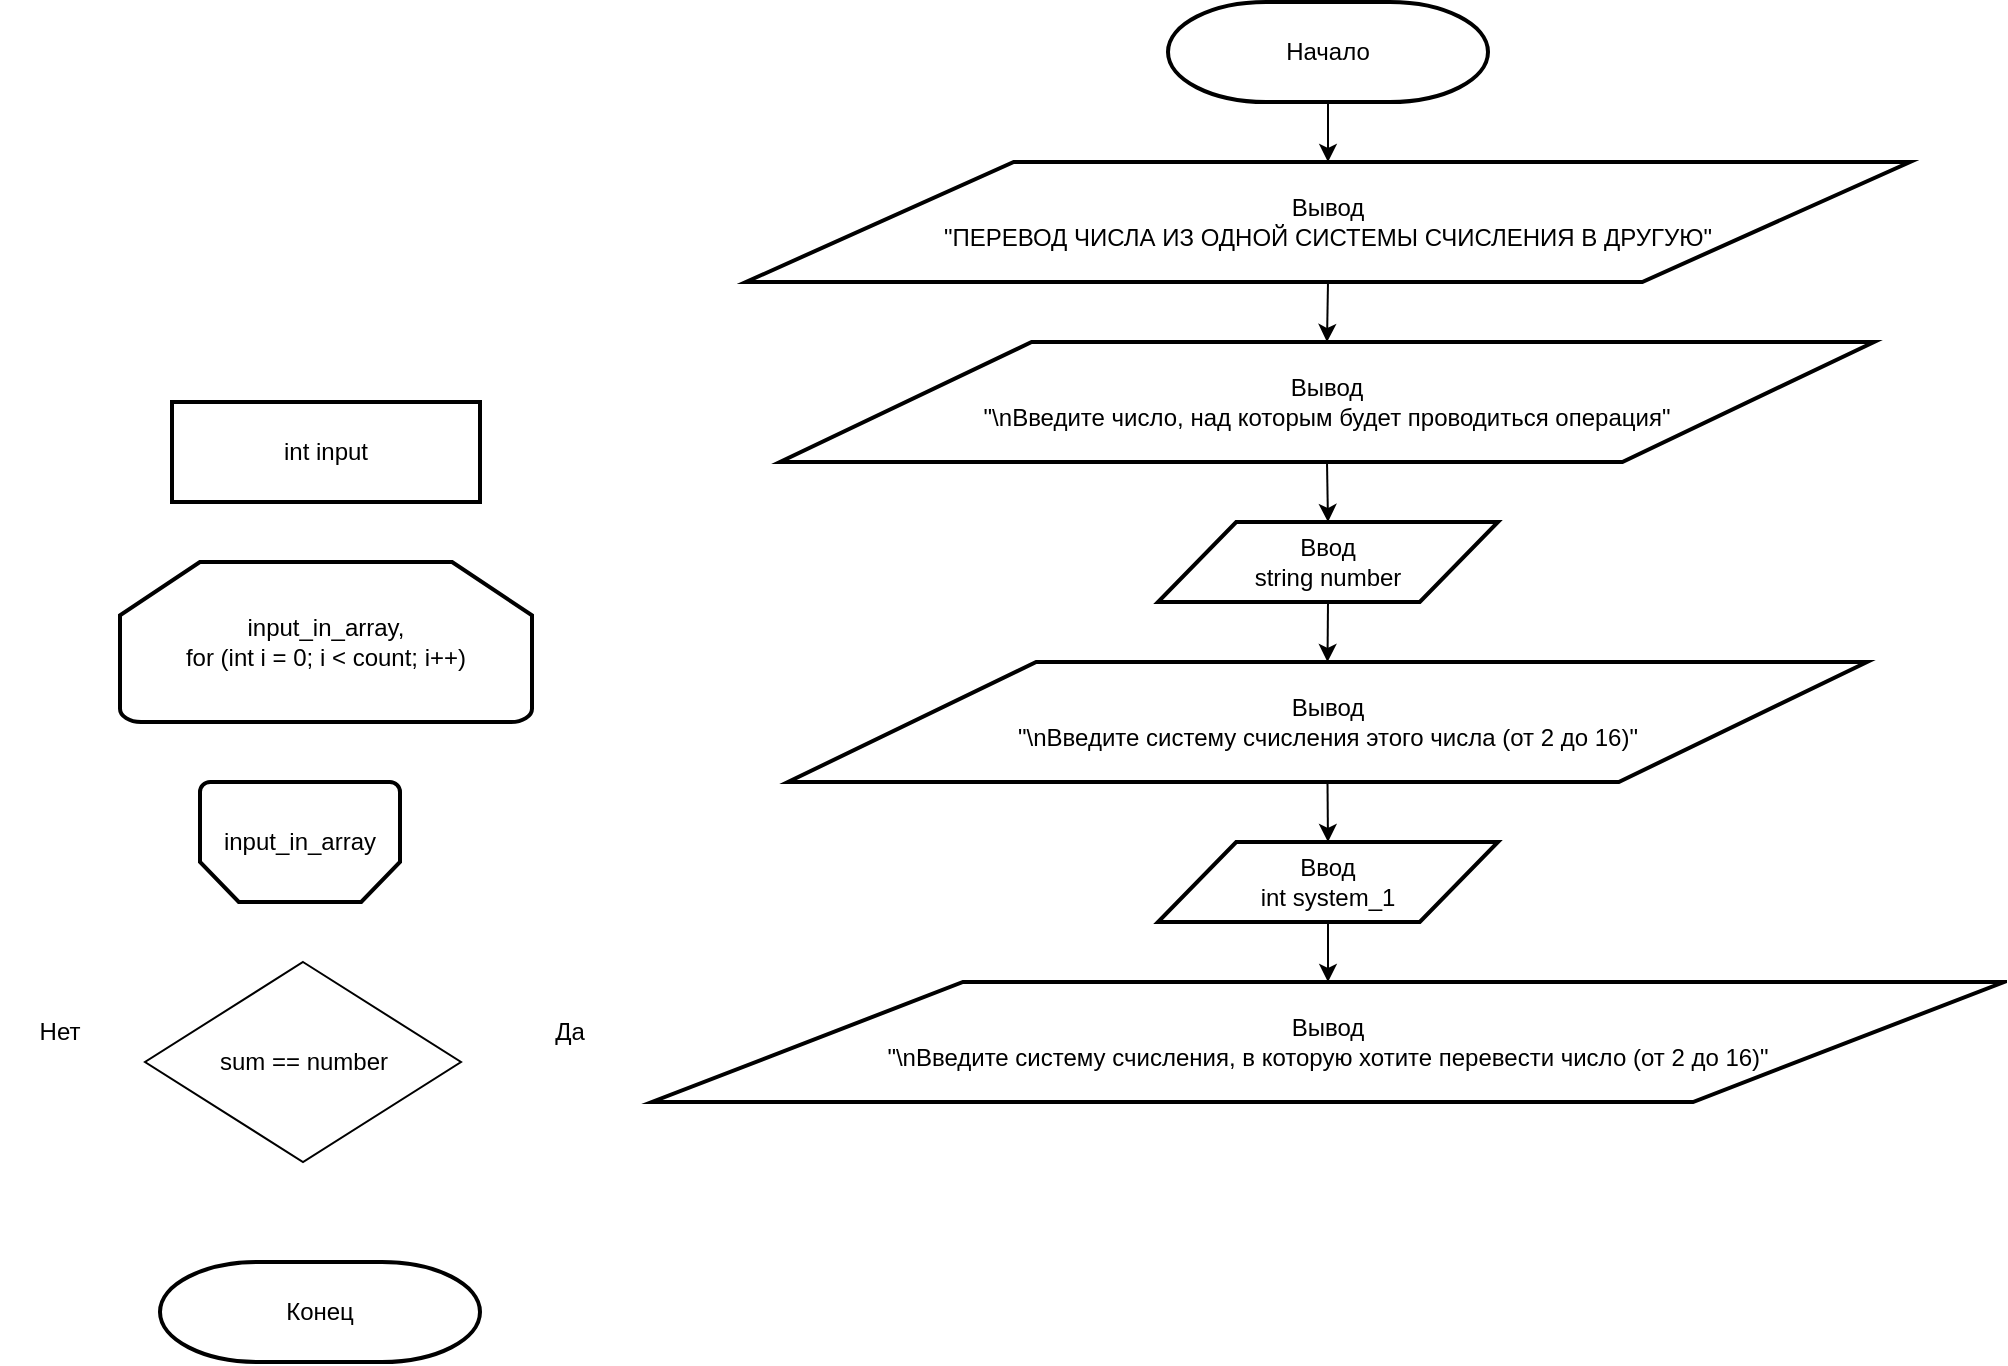 <mxfile version="21.1.4" type="device">
  <diagram name="Страница 1" id="Z9K1tNPKtI9AY-vkeQpS">
    <mxGraphModel dx="1816" dy="549" grid="1" gridSize="10" guides="1" tooltips="1" connect="1" arrows="1" fold="1" page="1" pageScale="1" pageWidth="827" pageHeight="1169" math="0" shadow="0">
      <root>
        <mxCell id="0" />
        <mxCell id="1" parent="0" />
        <mxCell id="pIka6MXpzyor0xnJCcNd-1" style="edgeStyle=orthogonalEdgeStyle;rounded=0;orthogonalLoop=1;jettySize=auto;html=1;exitX=0.5;exitY=1;exitDx=0;exitDy=0;exitPerimeter=0;entryX=0.5;entryY=0;entryDx=0;entryDy=0;" edge="1" parent="1" source="2JxqPy2QXHR2AHmcMR86-1" target="ryswpVJ10NMLdz56twCL-1">
          <mxGeometry relative="1" as="geometry" />
        </mxCell>
        <mxCell id="2JxqPy2QXHR2AHmcMR86-1" value="Начало" style="strokeWidth=2;html=1;shape=mxgraph.flowchart.terminator;whiteSpace=wrap;" parent="1" vertex="1">
          <mxGeometry x="334" y="40" width="160" height="50" as="geometry" />
        </mxCell>
        <mxCell id="5HvoogiQ1ebR22sNOO8Z-6" value="int input" style="rounded=1;whiteSpace=wrap;html=1;absoluteArcSize=1;arcSize=0;strokeWidth=2;" parent="1" vertex="1">
          <mxGeometry x="-164" y="240" width="154" height="50" as="geometry" />
        </mxCell>
        <mxCell id="5HvoogiQ1ebR22sNOO8Z-12" value="input_in_array,&lt;br&gt;for (int i = 0; i &amp;lt; count; i++)" style="strokeWidth=2;html=1;shape=mxgraph.flowchart.loop_limit;whiteSpace=wrap;" parent="1" vertex="1">
          <mxGeometry x="-190" y="320" width="206" height="80" as="geometry" />
        </mxCell>
        <mxCell id="pIka6MXpzyor0xnJCcNd-3" style="edgeStyle=orthogonalEdgeStyle;rounded=0;orthogonalLoop=1;jettySize=auto;html=1;exitX=0.5;exitY=1;exitDx=0;exitDy=0;entryX=0.5;entryY=0;entryDx=0;entryDy=0;" edge="1" parent="1" source="ryswpVJ10NMLdz56twCL-1" target="pIka6MXpzyor0xnJCcNd-2">
          <mxGeometry relative="1" as="geometry" />
        </mxCell>
        <mxCell id="ryswpVJ10NMLdz56twCL-1" value="Вывод&lt;br&gt;&quot;ПЕРЕВОД ЧИСЛА ИЗ ОДНОЙ СИСТЕМЫ СЧИСЛЕНИЯ В ДРУГУЮ&quot;" style="shape=parallelogram;html=1;strokeWidth=2;perimeter=parallelogramPerimeter;whiteSpace=wrap;rounded=1;arcSize=0;size=0.23;" parent="1" vertex="1">
          <mxGeometry x="123" y="120" width="582" height="60" as="geometry" />
        </mxCell>
        <mxCell id="ryswpVJ10NMLdz56twCL-5" value="" style="group" parent="1" vertex="1" connectable="0">
          <mxGeometry x="-150" y="430" width="100" height="60" as="geometry" />
        </mxCell>
        <mxCell id="ryswpVJ10NMLdz56twCL-3" value="" style="strokeWidth=2;html=1;shape=mxgraph.flowchart.loop_limit;whiteSpace=wrap;rotation=-180;" parent="ryswpVJ10NMLdz56twCL-5" vertex="1">
          <mxGeometry width="100" height="60" as="geometry" />
        </mxCell>
        <mxCell id="ryswpVJ10NMLdz56twCL-4" value="input_in_array" style="text;html=1;strokeColor=none;fillColor=none;align=center;verticalAlign=middle;whiteSpace=wrap;rounded=0;" parent="ryswpVJ10NMLdz56twCL-5" vertex="1">
          <mxGeometry x="20" y="15" width="60" height="30" as="geometry" />
        </mxCell>
        <mxCell id="EwrpvE9RAgZ8z1VkeaF3-3" value="sum == number" style="rhombus;whiteSpace=wrap;html=1;" parent="1" vertex="1">
          <mxGeometry x="-177.5" y="520" width="158" height="100" as="geometry" />
        </mxCell>
        <mxCell id="EwrpvE9RAgZ8z1VkeaF3-10" value="Да" style="text;html=1;strokeColor=none;fillColor=none;align=center;verticalAlign=middle;whiteSpace=wrap;rounded=0;" parent="1" vertex="1">
          <mxGeometry x="4.5" y="540" width="60" height="30" as="geometry" />
        </mxCell>
        <mxCell id="EwrpvE9RAgZ8z1VkeaF3-16" value="Нет" style="text;html=1;strokeColor=none;fillColor=none;align=center;verticalAlign=middle;whiteSpace=wrap;rounded=0;" parent="1" vertex="1">
          <mxGeometry x="-250" y="540" width="60" height="30" as="geometry" />
        </mxCell>
        <mxCell id="EwrpvE9RAgZ8z1VkeaF3-70" value="Конец" style="strokeWidth=2;html=1;shape=mxgraph.flowchart.terminator;whiteSpace=wrap;" parent="1" vertex="1">
          <mxGeometry x="-170" y="670" width="160" height="50" as="geometry" />
        </mxCell>
        <mxCell id="pIka6MXpzyor0xnJCcNd-5" style="edgeStyle=orthogonalEdgeStyle;rounded=0;orthogonalLoop=1;jettySize=auto;html=1;exitX=0.5;exitY=1;exitDx=0;exitDy=0;entryX=0.5;entryY=0;entryDx=0;entryDy=0;" edge="1" parent="1" source="pIka6MXpzyor0xnJCcNd-2" target="pIka6MXpzyor0xnJCcNd-4">
          <mxGeometry relative="1" as="geometry" />
        </mxCell>
        <mxCell id="pIka6MXpzyor0xnJCcNd-2" value="Вывод&lt;br&gt;&quot;\nВведите число, над которым будет проводиться операция&quot;" style="shape=parallelogram;html=1;strokeWidth=2;perimeter=parallelogramPerimeter;whiteSpace=wrap;rounded=1;arcSize=0;size=0.23;" vertex="1" parent="1">
          <mxGeometry x="140" y="210" width="547" height="60" as="geometry" />
        </mxCell>
        <mxCell id="pIka6MXpzyor0xnJCcNd-7" style="edgeStyle=orthogonalEdgeStyle;rounded=0;orthogonalLoop=1;jettySize=auto;html=1;exitX=0.5;exitY=1;exitDx=0;exitDy=0;entryX=0.5;entryY=0;entryDx=0;entryDy=0;" edge="1" parent="1" source="pIka6MXpzyor0xnJCcNd-4" target="pIka6MXpzyor0xnJCcNd-6">
          <mxGeometry relative="1" as="geometry" />
        </mxCell>
        <mxCell id="pIka6MXpzyor0xnJCcNd-4" value="Ввод&lt;br&gt;string number" style="shape=parallelogram;html=1;strokeWidth=2;perimeter=parallelogramPerimeter;whiteSpace=wrap;rounded=1;arcSize=0;size=0.23;" vertex="1" parent="1">
          <mxGeometry x="329" y="300" width="170" height="40" as="geometry" />
        </mxCell>
        <mxCell id="pIka6MXpzyor0xnJCcNd-9" style="edgeStyle=orthogonalEdgeStyle;rounded=0;orthogonalLoop=1;jettySize=auto;html=1;exitX=0.5;exitY=1;exitDx=0;exitDy=0;entryX=0.5;entryY=0;entryDx=0;entryDy=0;" edge="1" parent="1" source="pIka6MXpzyor0xnJCcNd-6" target="pIka6MXpzyor0xnJCcNd-8">
          <mxGeometry relative="1" as="geometry" />
        </mxCell>
        <mxCell id="pIka6MXpzyor0xnJCcNd-6" value="Вывод&lt;br&gt;&quot;\nВведите систему счисления этого числа (от 2 до 16)&quot;" style="shape=parallelogram;html=1;strokeWidth=2;perimeter=parallelogramPerimeter;whiteSpace=wrap;rounded=1;arcSize=0;size=0.23;" vertex="1" parent="1">
          <mxGeometry x="144" y="370" width="539.5" height="60" as="geometry" />
        </mxCell>
        <mxCell id="pIka6MXpzyor0xnJCcNd-11" style="edgeStyle=orthogonalEdgeStyle;rounded=0;orthogonalLoop=1;jettySize=auto;html=1;exitX=0.5;exitY=1;exitDx=0;exitDy=0;entryX=0.5;entryY=0;entryDx=0;entryDy=0;" edge="1" parent="1" source="pIka6MXpzyor0xnJCcNd-8" target="pIka6MXpzyor0xnJCcNd-10">
          <mxGeometry relative="1" as="geometry" />
        </mxCell>
        <mxCell id="pIka6MXpzyor0xnJCcNd-8" value="Ввод&lt;br&gt;int system_1" style="shape=parallelogram;html=1;strokeWidth=2;perimeter=parallelogramPerimeter;whiteSpace=wrap;rounded=1;arcSize=0;size=0.23;" vertex="1" parent="1">
          <mxGeometry x="329" y="460" width="170" height="40" as="geometry" />
        </mxCell>
        <mxCell id="pIka6MXpzyor0xnJCcNd-10" value="Вывод&lt;br&gt;&quot;\nВведите систему счисления, в которую хотите перевести число (от 2 до 16)&quot;" style="shape=parallelogram;html=1;strokeWidth=2;perimeter=parallelogramPerimeter;whiteSpace=wrap;rounded=1;arcSize=0;size=0.23;" vertex="1" parent="1">
          <mxGeometry x="76" y="530" width="676" height="60" as="geometry" />
        </mxCell>
      </root>
    </mxGraphModel>
  </diagram>
</mxfile>
